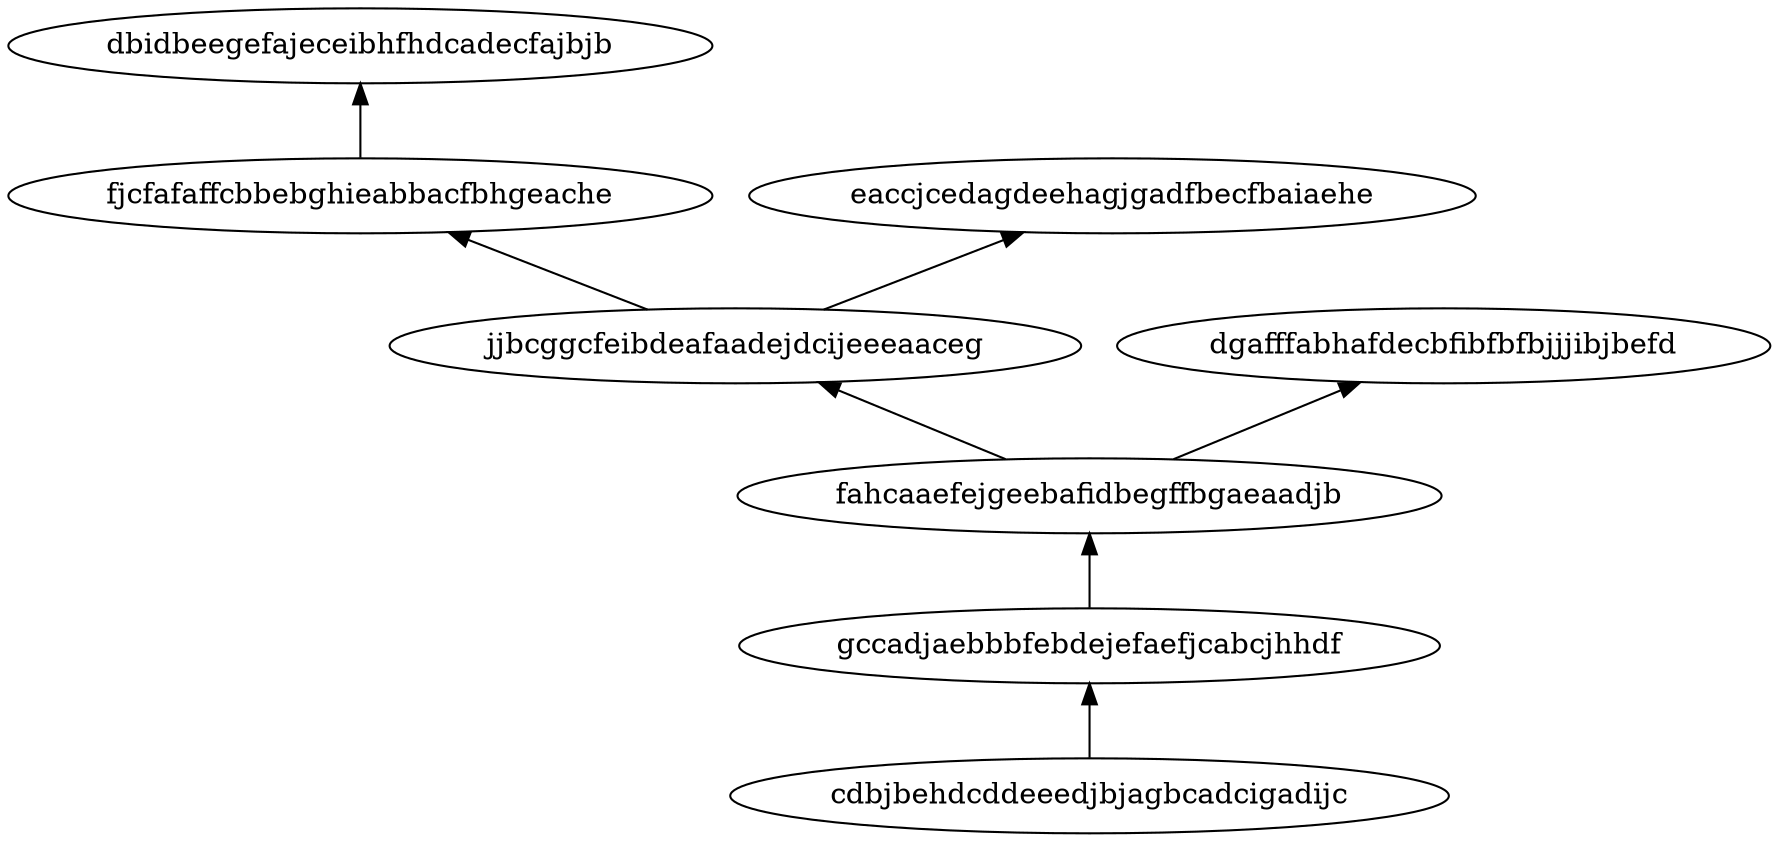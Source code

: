 digraph G { 
rankdir=BT; 
fjcfafaffcbbebghieabbacfbhgeache -> dbidbeegefajeceibhfhdcadecfajbjb;
jjbcggcfeibdeafaadejdcijeeeaaceg -> fjcfafaffcbbebghieabbacfbhgeache;
jjbcggcfeibdeafaadejdcijeeeaaceg -> eaccjcedagdeehagjgadfbecfbaiaehe;
fahcaaefejgeebafidbegffbgaeaadjb -> jjbcggcfeibdeafaadejdcijeeeaaceg;
fahcaaefejgeebafidbegffbgaeaadjb -> dgafffabhafdecbfibfbfbjjjibjbefd;
gccadjaebbbfebdejefaefjcabcjhhdf -> fahcaaefejgeebafidbegffbgaeaadjb;
cdbjbehdcddeeedjbjagbcadcigadijc -> gccadjaebbbfebdejefaefjcabcjhhdf;
}